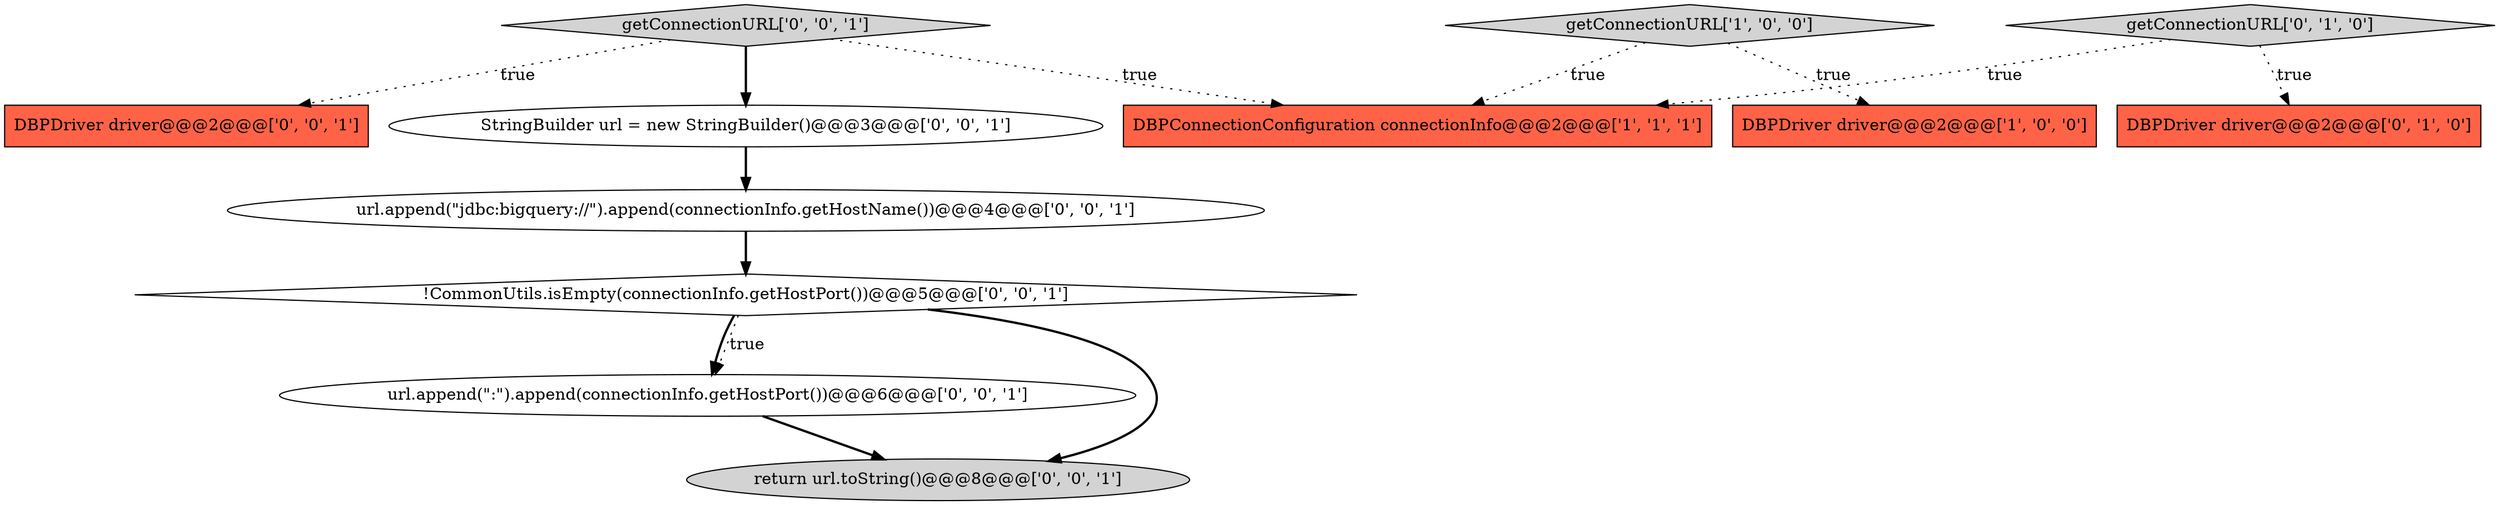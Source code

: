 digraph {
7 [style = filled, label = "url.append(\":\").append(connectionInfo.getHostPort())@@@6@@@['0', '0', '1']", fillcolor = white, shape = ellipse image = "AAA0AAABBB3BBB"];
3 [style = filled, label = "DBPDriver driver@@@2@@@['0', '1', '0']", fillcolor = tomato, shape = box image = "AAA0AAABBB2BBB"];
2 [style = filled, label = "getConnectionURL['1', '0', '0']", fillcolor = lightgray, shape = diamond image = "AAA0AAABBB1BBB"];
10 [style = filled, label = "getConnectionURL['0', '0', '1']", fillcolor = lightgray, shape = diamond image = "AAA0AAABBB3BBB"];
11 [style = filled, label = "return url.toString()@@@8@@@['0', '0', '1']", fillcolor = lightgray, shape = ellipse image = "AAA0AAABBB3BBB"];
5 [style = filled, label = "!CommonUtils.isEmpty(connectionInfo.getHostPort())@@@5@@@['0', '0', '1']", fillcolor = white, shape = diamond image = "AAA0AAABBB3BBB"];
4 [style = filled, label = "getConnectionURL['0', '1', '0']", fillcolor = lightgray, shape = diamond image = "AAA0AAABBB2BBB"];
6 [style = filled, label = "DBPDriver driver@@@2@@@['0', '0', '1']", fillcolor = tomato, shape = box image = "AAA0AAABBB3BBB"];
0 [style = filled, label = "DBPDriver driver@@@2@@@['1', '0', '0']", fillcolor = tomato, shape = box image = "AAA0AAABBB1BBB"];
1 [style = filled, label = "DBPConnectionConfiguration connectionInfo@@@2@@@['1', '1', '1']", fillcolor = tomato, shape = box image = "AAA0AAABBB1BBB"];
8 [style = filled, label = "StringBuilder url = new StringBuilder()@@@3@@@['0', '0', '1']", fillcolor = white, shape = ellipse image = "AAA0AAABBB3BBB"];
9 [style = filled, label = "url.append(\"jdbc:bigquery://\").append(connectionInfo.getHostName())@@@4@@@['0', '0', '1']", fillcolor = white, shape = ellipse image = "AAA0AAABBB3BBB"];
10->6 [style = dotted, label="true"];
2->1 [style = dotted, label="true"];
10->8 [style = bold, label=""];
2->0 [style = dotted, label="true"];
10->1 [style = dotted, label="true"];
5->7 [style = dotted, label="true"];
8->9 [style = bold, label=""];
5->11 [style = bold, label=""];
4->1 [style = dotted, label="true"];
4->3 [style = dotted, label="true"];
9->5 [style = bold, label=""];
7->11 [style = bold, label=""];
5->7 [style = bold, label=""];
}
